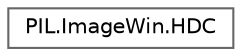 digraph "Graphical Class Hierarchy"
{
 // LATEX_PDF_SIZE
  bgcolor="transparent";
  edge [fontname=Helvetica,fontsize=10,labelfontname=Helvetica,labelfontsize=10];
  node [fontname=Helvetica,fontsize=10,shape=box,height=0.2,width=0.4];
  rankdir="LR";
  Node0 [id="Node000000",label="PIL.ImageWin.HDC",height=0.2,width=0.4,color="grey40", fillcolor="white", style="filled",URL="$de/dc0/classPIL_1_1ImageWin_1_1HDC.html",tooltip=" "];
}

